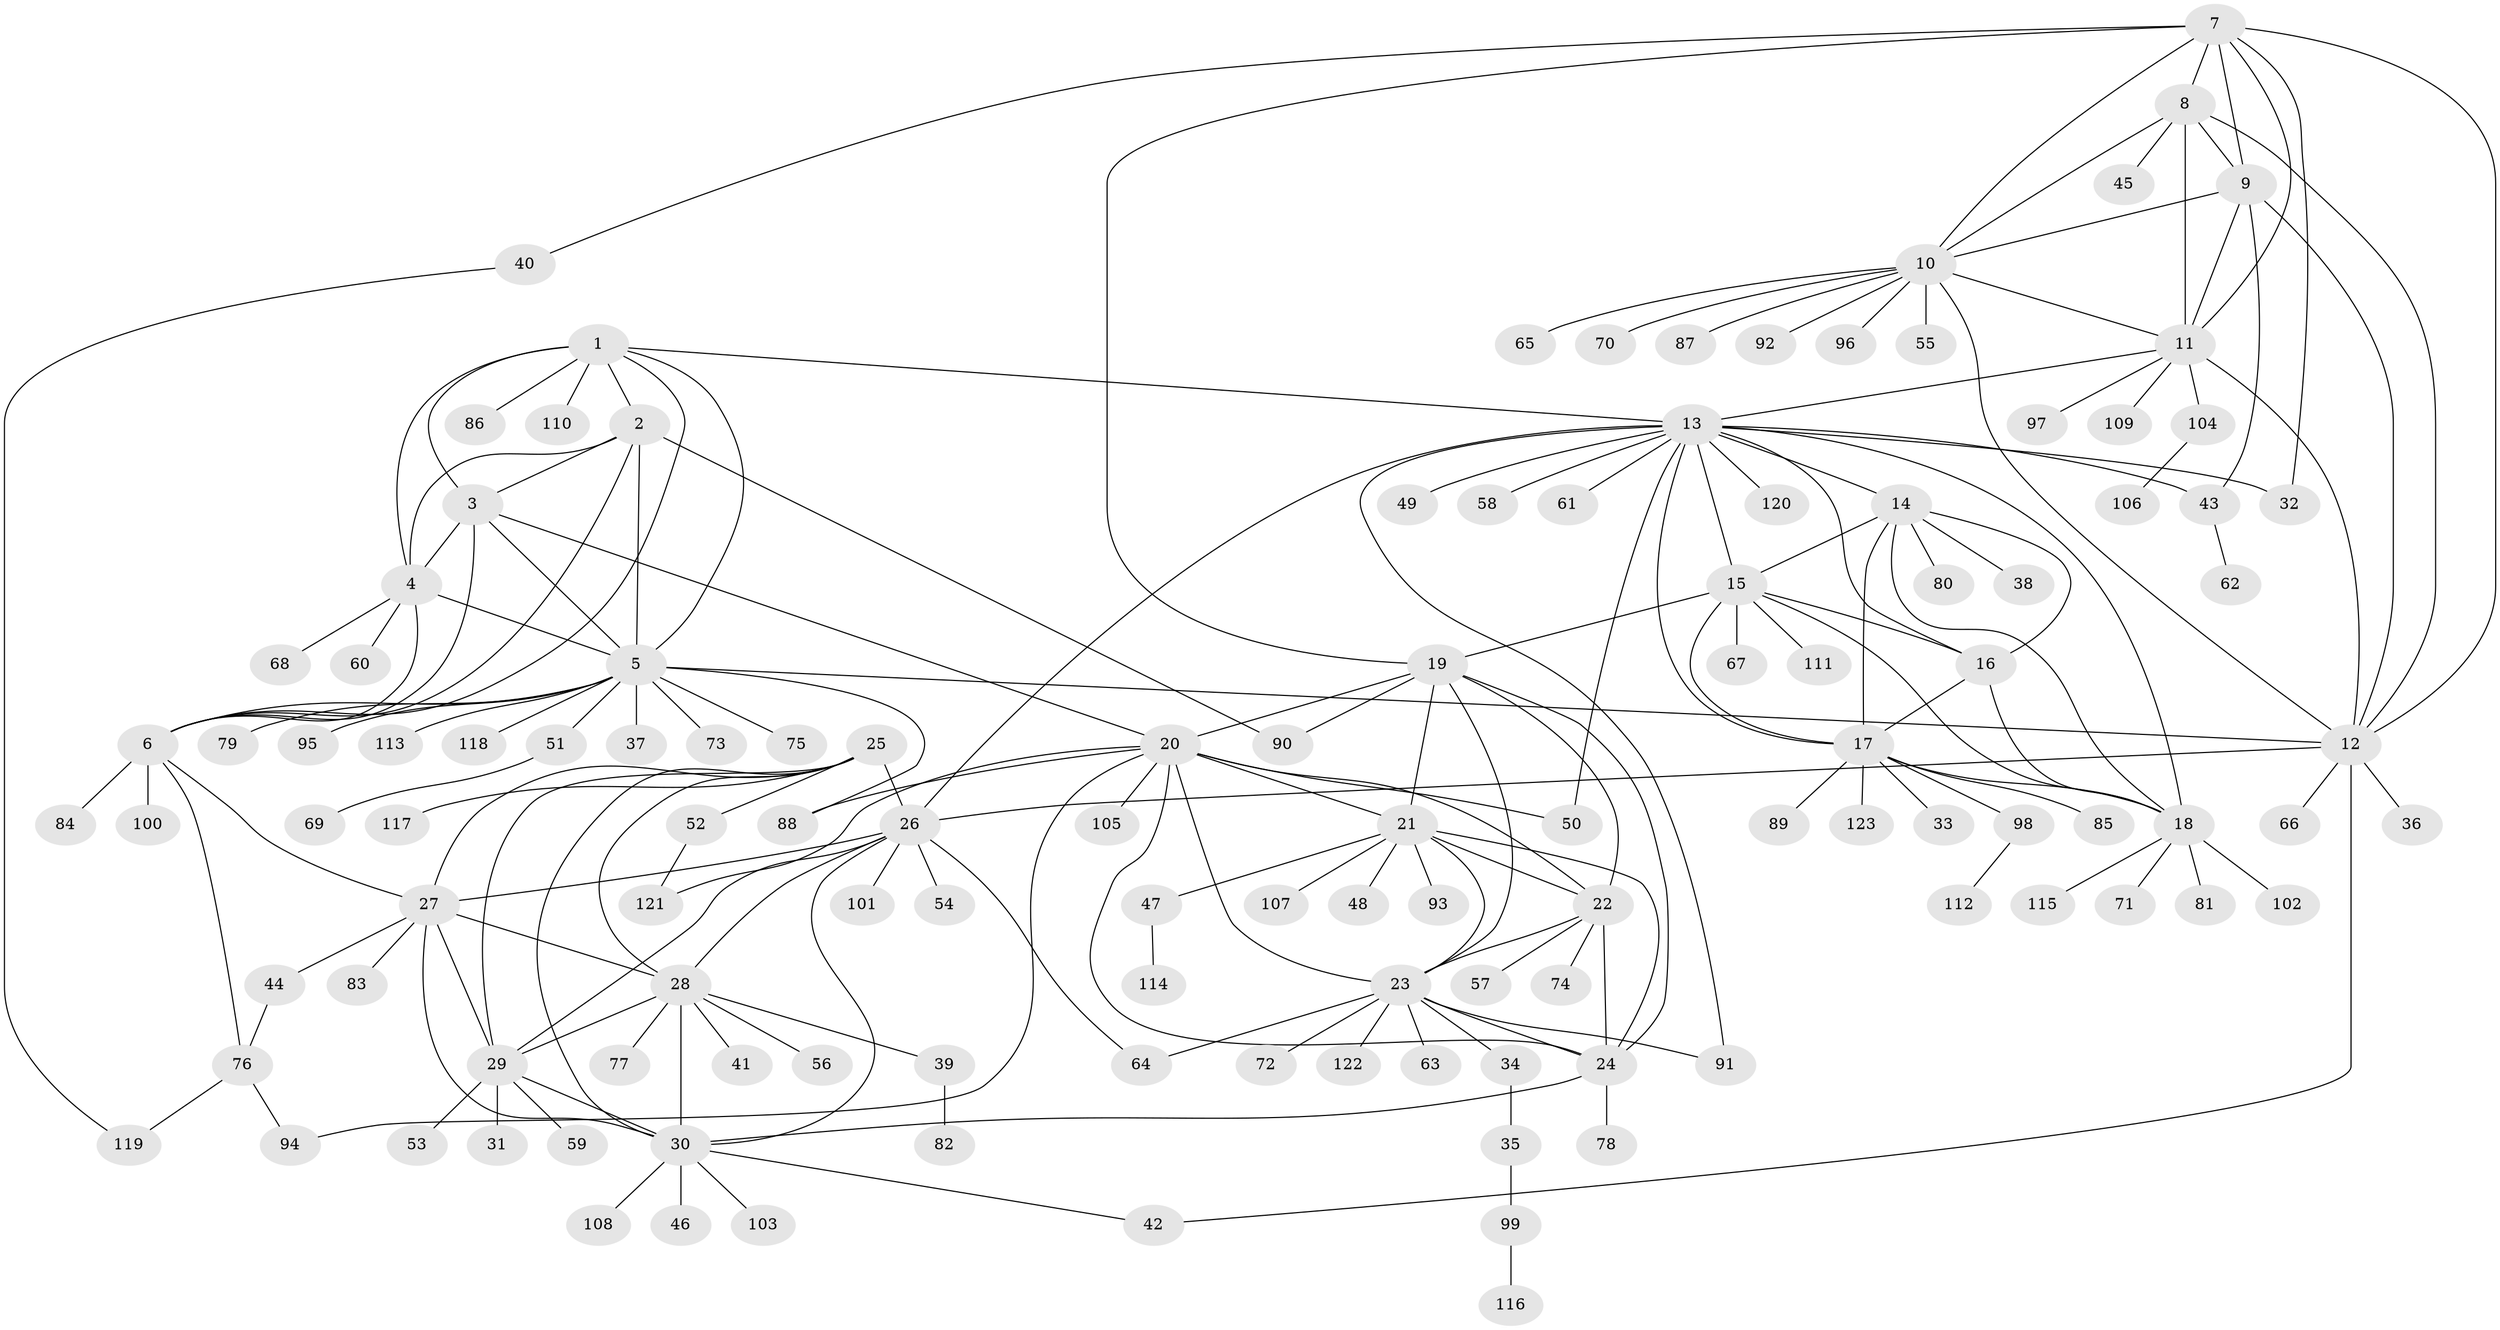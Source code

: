 // coarse degree distribution, {6: 0.061224489795918366, 5: 0.030612244897959183, 21: 0.01020408163265306, 7: 0.02040816326530612, 11: 0.01020408163265306, 4: 0.02040816326530612, 9: 0.01020408163265306, 14: 0.01020408163265306, 10: 0.01020408163265306, 8: 0.02040816326530612, 15: 0.01020408163265306, 13: 0.01020408163265306, 1: 0.6326530612244898, 2: 0.14285714285714285}
// Generated by graph-tools (version 1.1) at 2025/42/03/06/25 10:42:12]
// undirected, 123 vertices, 190 edges
graph export_dot {
graph [start="1"]
  node [color=gray90,style=filled];
  1;
  2;
  3;
  4;
  5;
  6;
  7;
  8;
  9;
  10;
  11;
  12;
  13;
  14;
  15;
  16;
  17;
  18;
  19;
  20;
  21;
  22;
  23;
  24;
  25;
  26;
  27;
  28;
  29;
  30;
  31;
  32;
  33;
  34;
  35;
  36;
  37;
  38;
  39;
  40;
  41;
  42;
  43;
  44;
  45;
  46;
  47;
  48;
  49;
  50;
  51;
  52;
  53;
  54;
  55;
  56;
  57;
  58;
  59;
  60;
  61;
  62;
  63;
  64;
  65;
  66;
  67;
  68;
  69;
  70;
  71;
  72;
  73;
  74;
  75;
  76;
  77;
  78;
  79;
  80;
  81;
  82;
  83;
  84;
  85;
  86;
  87;
  88;
  89;
  90;
  91;
  92;
  93;
  94;
  95;
  96;
  97;
  98;
  99;
  100;
  101;
  102;
  103;
  104;
  105;
  106;
  107;
  108;
  109;
  110;
  111;
  112;
  113;
  114;
  115;
  116;
  117;
  118;
  119;
  120;
  121;
  122;
  123;
  1 -- 2;
  1 -- 3;
  1 -- 4;
  1 -- 5;
  1 -- 6;
  1 -- 13;
  1 -- 86;
  1 -- 110;
  2 -- 3;
  2 -- 4;
  2 -- 5;
  2 -- 6;
  2 -- 90;
  3 -- 4;
  3 -- 5;
  3 -- 6;
  3 -- 20;
  4 -- 5;
  4 -- 6;
  4 -- 60;
  4 -- 68;
  5 -- 6;
  5 -- 12;
  5 -- 37;
  5 -- 51;
  5 -- 73;
  5 -- 75;
  5 -- 79;
  5 -- 88;
  5 -- 95;
  5 -- 113;
  5 -- 118;
  6 -- 27;
  6 -- 76;
  6 -- 84;
  6 -- 100;
  7 -- 8;
  7 -- 9;
  7 -- 10;
  7 -- 11;
  7 -- 12;
  7 -- 19;
  7 -- 32;
  7 -- 40;
  8 -- 9;
  8 -- 10;
  8 -- 11;
  8 -- 12;
  8 -- 45;
  9 -- 10;
  9 -- 11;
  9 -- 12;
  9 -- 43;
  10 -- 11;
  10 -- 12;
  10 -- 55;
  10 -- 65;
  10 -- 70;
  10 -- 87;
  10 -- 92;
  10 -- 96;
  11 -- 12;
  11 -- 13;
  11 -- 97;
  11 -- 104;
  11 -- 109;
  12 -- 26;
  12 -- 36;
  12 -- 42;
  12 -- 66;
  13 -- 14;
  13 -- 15;
  13 -- 16;
  13 -- 17;
  13 -- 18;
  13 -- 26;
  13 -- 32;
  13 -- 43;
  13 -- 49;
  13 -- 50;
  13 -- 58;
  13 -- 61;
  13 -- 91;
  13 -- 120;
  14 -- 15;
  14 -- 16;
  14 -- 17;
  14 -- 18;
  14 -- 38;
  14 -- 80;
  15 -- 16;
  15 -- 17;
  15 -- 18;
  15 -- 19;
  15 -- 67;
  15 -- 111;
  16 -- 17;
  16 -- 18;
  17 -- 18;
  17 -- 33;
  17 -- 85;
  17 -- 89;
  17 -- 98;
  17 -- 123;
  18 -- 71;
  18 -- 81;
  18 -- 102;
  18 -- 115;
  19 -- 20;
  19 -- 21;
  19 -- 22;
  19 -- 23;
  19 -- 24;
  19 -- 90;
  20 -- 21;
  20 -- 22;
  20 -- 23;
  20 -- 24;
  20 -- 50;
  20 -- 88;
  20 -- 94;
  20 -- 105;
  20 -- 121;
  21 -- 22;
  21 -- 23;
  21 -- 24;
  21 -- 47;
  21 -- 48;
  21 -- 93;
  21 -- 107;
  22 -- 23;
  22 -- 24;
  22 -- 57;
  22 -- 74;
  23 -- 24;
  23 -- 34;
  23 -- 63;
  23 -- 64;
  23 -- 72;
  23 -- 91;
  23 -- 122;
  24 -- 30;
  24 -- 78;
  25 -- 26;
  25 -- 27;
  25 -- 28;
  25 -- 29;
  25 -- 30;
  25 -- 52;
  25 -- 117;
  26 -- 27;
  26 -- 28;
  26 -- 29;
  26 -- 30;
  26 -- 54;
  26 -- 64;
  26 -- 101;
  27 -- 28;
  27 -- 29;
  27 -- 30;
  27 -- 44;
  27 -- 83;
  28 -- 29;
  28 -- 30;
  28 -- 39;
  28 -- 41;
  28 -- 56;
  28 -- 77;
  29 -- 30;
  29 -- 31;
  29 -- 53;
  29 -- 59;
  30 -- 42;
  30 -- 46;
  30 -- 103;
  30 -- 108;
  34 -- 35;
  35 -- 99;
  39 -- 82;
  40 -- 119;
  43 -- 62;
  44 -- 76;
  47 -- 114;
  51 -- 69;
  52 -- 121;
  76 -- 94;
  76 -- 119;
  98 -- 112;
  99 -- 116;
  104 -- 106;
}
